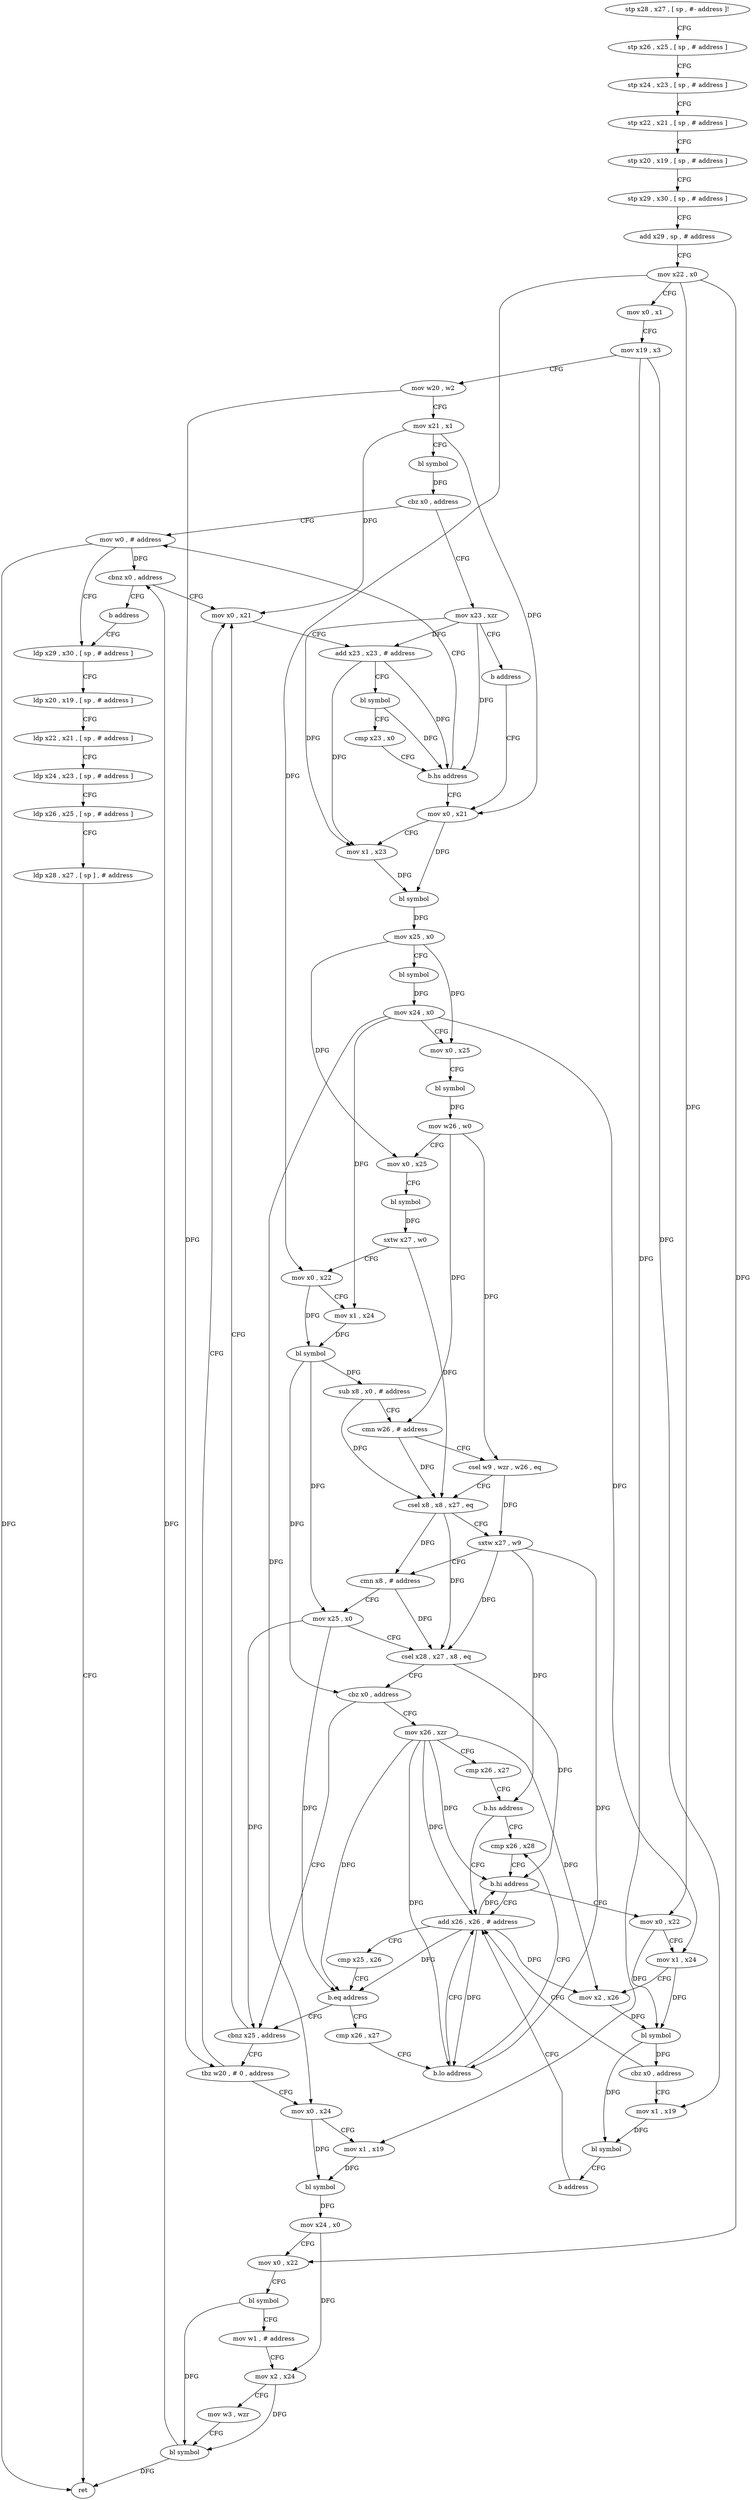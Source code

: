 digraph "func" {
"91856" [label = "stp x28 , x27 , [ sp , #- address ]!" ]
"91860" [label = "stp x26 , x25 , [ sp , # address ]" ]
"91864" [label = "stp x24 , x23 , [ sp , # address ]" ]
"91868" [label = "stp x22 , x21 , [ sp , # address ]" ]
"91872" [label = "stp x20 , x19 , [ sp , # address ]" ]
"91876" [label = "stp x29 , x30 , [ sp , # address ]" ]
"91880" [label = "add x29 , sp , # address" ]
"91884" [label = "mov x22 , x0" ]
"91888" [label = "mov x0 , x1" ]
"91892" [label = "mov x19 , x3" ]
"91896" [label = "mov w20 , w2" ]
"91900" [label = "mov x21 , x1" ]
"91904" [label = "bl symbol" ]
"91908" [label = "cbz x0 , address" ]
"92164" [label = "mov w0 , # address" ]
"91912" [label = "mov x23 , xzr" ]
"92168" [label = "ldp x29 , x30 , [ sp , # address ]" ]
"91916" [label = "b address" ]
"91940" [label = "mov x0 , x21" ]
"91944" [label = "mov x1 , x23" ]
"91948" [label = "bl symbol" ]
"91952" [label = "mov x25 , x0" ]
"91956" [label = "bl symbol" ]
"91960" [label = "mov x24 , x0" ]
"91964" [label = "mov x0 , x25" ]
"91968" [label = "bl symbol" ]
"91972" [label = "mov w26 , w0" ]
"91976" [label = "mov x0 , x25" ]
"91980" [label = "bl symbol" ]
"91984" [label = "sxtw x27 , w0" ]
"91988" [label = "mov x0 , x22" ]
"91992" [label = "mov x1 , x24" ]
"91996" [label = "bl symbol" ]
"92000" [label = "sub x8 , x0 , # address" ]
"92004" [label = "cmn w26 , # address" ]
"92008" [label = "csel w9 , wzr , w26 , eq" ]
"92012" [label = "csel x8 , x8 , x27 , eq" ]
"92016" [label = "sxtw x27 , w9" ]
"92020" [label = "cmn x8 , # address" ]
"92024" [label = "mov x25 , x0" ]
"92028" [label = "csel x28 , x27 , x8 , eq" ]
"92032" [label = "cbz x0 , address" ]
"92108" [label = "cbnz x25 , address" ]
"92036" [label = "mov x26 , xzr" ]
"91920" [label = "mov x0 , x21" ]
"92112" [label = "tbz w20 , # 0 , address" ]
"92040" [label = "cmp x26 , x27" ]
"92044" [label = "b.hs address" ]
"92068" [label = "cmp x26 , x28" ]
"92048" [label = "add x26 , x26 , # address" ]
"91924" [label = "add x23 , x23 , # address" ]
"91928" [label = "bl symbol" ]
"91932" [label = "cmp x23 , x0" ]
"91936" [label = "b.hs address" ]
"92116" [label = "mov x0 , x24" ]
"92072" [label = "b.hi address" ]
"92076" [label = "mov x0 , x22" ]
"92052" [label = "cmp x25 , x26" ]
"92056" [label = "b.eq address" ]
"92060" [label = "cmp x26 , x27" ]
"92120" [label = "mov x1 , x19" ]
"92124" [label = "bl symbol" ]
"92128" [label = "mov x24 , x0" ]
"92132" [label = "mov x0 , x22" ]
"92136" [label = "bl symbol" ]
"92140" [label = "mov w1 , # address" ]
"92144" [label = "mov x2 , x24" ]
"92148" [label = "mov w3 , wzr" ]
"92152" [label = "bl symbol" ]
"92156" [label = "cbnz x0 , address" ]
"92160" [label = "b address" ]
"92080" [label = "mov x1 , x24" ]
"92084" [label = "mov x2 , x26" ]
"92088" [label = "bl symbol" ]
"92092" [label = "cbz x0 , address" ]
"92096" [label = "mov x1 , x19" ]
"92064" [label = "b.lo address" ]
"92100" [label = "bl symbol" ]
"92104" [label = "b address" ]
"92172" [label = "ldp x20 , x19 , [ sp , # address ]" ]
"92176" [label = "ldp x22 , x21 , [ sp , # address ]" ]
"92180" [label = "ldp x24 , x23 , [ sp , # address ]" ]
"92184" [label = "ldp x26 , x25 , [ sp , # address ]" ]
"92188" [label = "ldp x28 , x27 , [ sp ] , # address" ]
"92192" [label = "ret" ]
"91856" -> "91860" [ label = "CFG" ]
"91860" -> "91864" [ label = "CFG" ]
"91864" -> "91868" [ label = "CFG" ]
"91868" -> "91872" [ label = "CFG" ]
"91872" -> "91876" [ label = "CFG" ]
"91876" -> "91880" [ label = "CFG" ]
"91880" -> "91884" [ label = "CFG" ]
"91884" -> "91888" [ label = "CFG" ]
"91884" -> "91988" [ label = "DFG" ]
"91884" -> "92132" [ label = "DFG" ]
"91884" -> "92076" [ label = "DFG" ]
"91888" -> "91892" [ label = "CFG" ]
"91892" -> "91896" [ label = "CFG" ]
"91892" -> "92120" [ label = "DFG" ]
"91892" -> "92096" [ label = "DFG" ]
"91896" -> "91900" [ label = "CFG" ]
"91896" -> "92112" [ label = "DFG" ]
"91900" -> "91904" [ label = "CFG" ]
"91900" -> "91940" [ label = "DFG" ]
"91900" -> "91920" [ label = "DFG" ]
"91904" -> "91908" [ label = "DFG" ]
"91908" -> "92164" [ label = "CFG" ]
"91908" -> "91912" [ label = "CFG" ]
"92164" -> "92168" [ label = "CFG" ]
"92164" -> "92192" [ label = "DFG" ]
"92164" -> "92156" [ label = "DFG" ]
"91912" -> "91916" [ label = "CFG" ]
"91912" -> "91944" [ label = "DFG" ]
"91912" -> "91924" [ label = "DFG" ]
"91912" -> "91936" [ label = "DFG" ]
"92168" -> "92172" [ label = "CFG" ]
"91916" -> "91940" [ label = "CFG" ]
"91940" -> "91944" [ label = "CFG" ]
"91940" -> "91948" [ label = "DFG" ]
"91944" -> "91948" [ label = "DFG" ]
"91948" -> "91952" [ label = "DFG" ]
"91952" -> "91956" [ label = "CFG" ]
"91952" -> "91964" [ label = "DFG" ]
"91952" -> "91976" [ label = "DFG" ]
"91956" -> "91960" [ label = "DFG" ]
"91960" -> "91964" [ label = "CFG" ]
"91960" -> "91992" [ label = "DFG" ]
"91960" -> "92116" [ label = "DFG" ]
"91960" -> "92080" [ label = "DFG" ]
"91964" -> "91968" [ label = "CFG" ]
"91968" -> "91972" [ label = "DFG" ]
"91972" -> "91976" [ label = "CFG" ]
"91972" -> "92004" [ label = "DFG" ]
"91972" -> "92008" [ label = "DFG" ]
"91976" -> "91980" [ label = "CFG" ]
"91980" -> "91984" [ label = "DFG" ]
"91984" -> "91988" [ label = "CFG" ]
"91984" -> "92012" [ label = "DFG" ]
"91988" -> "91992" [ label = "CFG" ]
"91988" -> "91996" [ label = "DFG" ]
"91992" -> "91996" [ label = "DFG" ]
"91996" -> "92000" [ label = "DFG" ]
"91996" -> "92024" [ label = "DFG" ]
"91996" -> "92032" [ label = "DFG" ]
"92000" -> "92004" [ label = "CFG" ]
"92000" -> "92012" [ label = "DFG" ]
"92004" -> "92008" [ label = "CFG" ]
"92004" -> "92012" [ label = "DFG" ]
"92008" -> "92012" [ label = "CFG" ]
"92008" -> "92016" [ label = "DFG" ]
"92012" -> "92016" [ label = "CFG" ]
"92012" -> "92020" [ label = "DFG" ]
"92012" -> "92028" [ label = "DFG" ]
"92016" -> "92020" [ label = "CFG" ]
"92016" -> "92028" [ label = "DFG" ]
"92016" -> "92044" [ label = "DFG" ]
"92016" -> "92064" [ label = "DFG" ]
"92020" -> "92024" [ label = "CFG" ]
"92020" -> "92028" [ label = "DFG" ]
"92024" -> "92028" [ label = "CFG" ]
"92024" -> "92108" [ label = "DFG" ]
"92024" -> "92056" [ label = "DFG" ]
"92028" -> "92032" [ label = "CFG" ]
"92028" -> "92072" [ label = "DFG" ]
"92032" -> "92108" [ label = "CFG" ]
"92032" -> "92036" [ label = "CFG" ]
"92108" -> "91920" [ label = "CFG" ]
"92108" -> "92112" [ label = "CFG" ]
"92036" -> "92040" [ label = "CFG" ]
"92036" -> "92072" [ label = "DFG" ]
"92036" -> "92048" [ label = "DFG" ]
"92036" -> "92056" [ label = "DFG" ]
"92036" -> "92084" [ label = "DFG" ]
"92036" -> "92064" [ label = "DFG" ]
"91920" -> "91924" [ label = "CFG" ]
"92112" -> "91920" [ label = "CFG" ]
"92112" -> "92116" [ label = "CFG" ]
"92040" -> "92044" [ label = "CFG" ]
"92044" -> "92068" [ label = "CFG" ]
"92044" -> "92048" [ label = "CFG" ]
"92068" -> "92072" [ label = "CFG" ]
"92048" -> "92052" [ label = "CFG" ]
"92048" -> "92072" [ label = "DFG" ]
"92048" -> "92056" [ label = "DFG" ]
"92048" -> "92084" [ label = "DFG" ]
"92048" -> "92064" [ label = "DFG" ]
"91924" -> "91928" [ label = "CFG" ]
"91924" -> "91944" [ label = "DFG" ]
"91924" -> "91936" [ label = "DFG" ]
"91928" -> "91932" [ label = "CFG" ]
"91928" -> "91936" [ label = "DFG" ]
"91932" -> "91936" [ label = "CFG" ]
"91936" -> "92164" [ label = "CFG" ]
"91936" -> "91940" [ label = "CFG" ]
"92116" -> "92120" [ label = "CFG" ]
"92116" -> "92124" [ label = "DFG" ]
"92072" -> "92048" [ label = "CFG" ]
"92072" -> "92076" [ label = "CFG" ]
"92076" -> "92080" [ label = "CFG" ]
"92076" -> "92088" [ label = "DFG" ]
"92052" -> "92056" [ label = "CFG" ]
"92056" -> "92108" [ label = "CFG" ]
"92056" -> "92060" [ label = "CFG" ]
"92060" -> "92064" [ label = "CFG" ]
"92120" -> "92124" [ label = "DFG" ]
"92124" -> "92128" [ label = "DFG" ]
"92128" -> "92132" [ label = "CFG" ]
"92128" -> "92144" [ label = "DFG" ]
"92132" -> "92136" [ label = "CFG" ]
"92136" -> "92140" [ label = "CFG" ]
"92136" -> "92152" [ label = "DFG" ]
"92140" -> "92144" [ label = "CFG" ]
"92144" -> "92148" [ label = "CFG" ]
"92144" -> "92152" [ label = "DFG" ]
"92148" -> "92152" [ label = "CFG" ]
"92152" -> "92156" [ label = "DFG" ]
"92152" -> "92192" [ label = "DFG" ]
"92156" -> "91920" [ label = "CFG" ]
"92156" -> "92160" [ label = "CFG" ]
"92160" -> "92168" [ label = "CFG" ]
"92080" -> "92084" [ label = "CFG" ]
"92080" -> "92088" [ label = "DFG" ]
"92084" -> "92088" [ label = "DFG" ]
"92088" -> "92092" [ label = "DFG" ]
"92088" -> "92100" [ label = "DFG" ]
"92092" -> "92048" [ label = "CFG" ]
"92092" -> "92096" [ label = "CFG" ]
"92096" -> "92100" [ label = "DFG" ]
"92064" -> "92048" [ label = "CFG" ]
"92064" -> "92068" [ label = "CFG" ]
"92100" -> "92104" [ label = "CFG" ]
"92104" -> "92048" [ label = "CFG" ]
"92172" -> "92176" [ label = "CFG" ]
"92176" -> "92180" [ label = "CFG" ]
"92180" -> "92184" [ label = "CFG" ]
"92184" -> "92188" [ label = "CFG" ]
"92188" -> "92192" [ label = "CFG" ]
}
